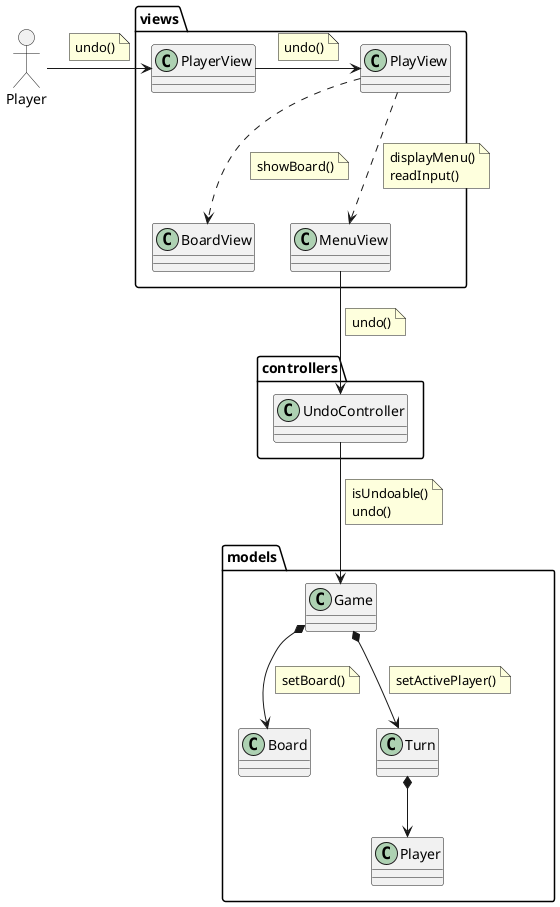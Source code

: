 @startuml
allowmixing
actor :Player: as Player
package models { }
package views { }
package controllers { }

class views.PlayerView
class views.PlayView
class views.BoardView
class views.MenuView
Player -> views.PlayerView
note on link
undo()
end note
views.PlayerView -> views.PlayView
note on link
undo()
end note
views.PlayView ..> views.BoardView
note on link
showBoard()
end note
views.PlayView ..> views.MenuView
note on link
displayMenu()
readInput()
end note


class controllers.UndoController
views.MenuView --> controllers.UndoController
note on link
undo()
endNote
controllers.UndoController --> models.Game
note on link
isUndoable()
undo()
end note
class models.Board
class models.Player
class models.Turn
class models.Game

models.Game *--> models.Board
note on link
setBoard()
end note
models.Game *--> models.Turn
note on link
setActivePlayer()
end note
models.Turn *--> models.Player
@enduml